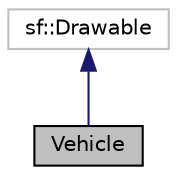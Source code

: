 digraph "Vehicle"
{
 // LATEX_PDF_SIZE
  edge [fontname="Helvetica",fontsize="10",labelfontname="Helvetica",labelfontsize="10"];
  node [fontname="Helvetica",fontsize="10",shape=record];
  Node1 [label="Vehicle",height=0.2,width=0.4,color="black", fillcolor="grey75", style="filled", fontcolor="black",tooltip="Class representing a simple vehicle in a 2D physics world using Box2D."];
  Node2 -> Node1 [dir="back",color="midnightblue",fontsize="10",style="solid",fontname="Helvetica"];
  Node2 [label="sf::Drawable",height=0.2,width=0.4,color="grey75", fillcolor="white", style="filled",tooltip=" "];
}
